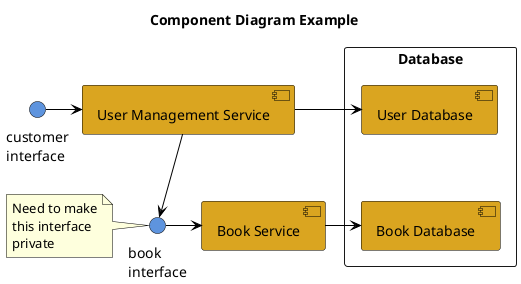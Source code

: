 @startuml

title Component Diagram Example

skinparam shadowing false
skinparam component {
	BorderColor black
	BackgroundColor #goldenrod
}
skinparam interface {
	BorderColor black
	BackgroundColor #5e94de
}
skinparam ArrowColor black
skinparam noteBorderColor black

component user_mgmt [
    User Management Service
]
component svc_book [
    Book Service
]
rectangle "Database" {
    component db_user [
        User Database
    ]
    component db_book [
        Book Database
    ]
}
() "book\ninterface" as if_book
note left: Need to make\nthis interface\nprivate
() "customer\ninterface" as if_cust

if_cust -> user_mgmt
user_mgmt --> if_book
if_book -> svc_book
svc_book -> db_book
user_mgmt -> db_user
db_user --[hidden]> db_book
@enduml
